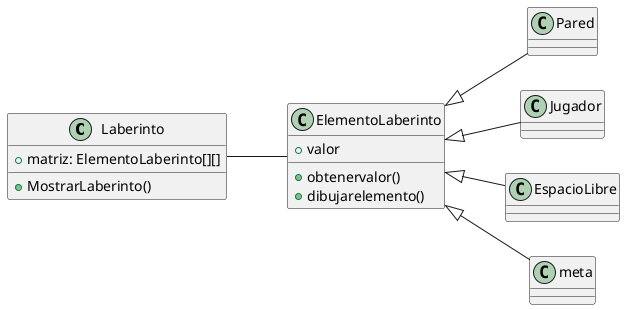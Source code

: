 @startuml
left to right direction

class Laberinto {
  +matriz: ElementoLaberinto[][]
  +MostrarLaberinto()
}

class ElementoLaberinto {
  +valor
  +obtenervalor()
  +dibujarelemento()
}

class Pared {
}
class Jugador {
}
class EspacioLibre {
}
class meta {
}

Laberinto  -- ElementoLaberinto 
ElementoLaberinto <|-- Pared
ElementoLaberinto <|-- EspacioLibre
ElementoLaberinto <|-- Jugador
ElementoLaberinto <|-- meta
@enduml
